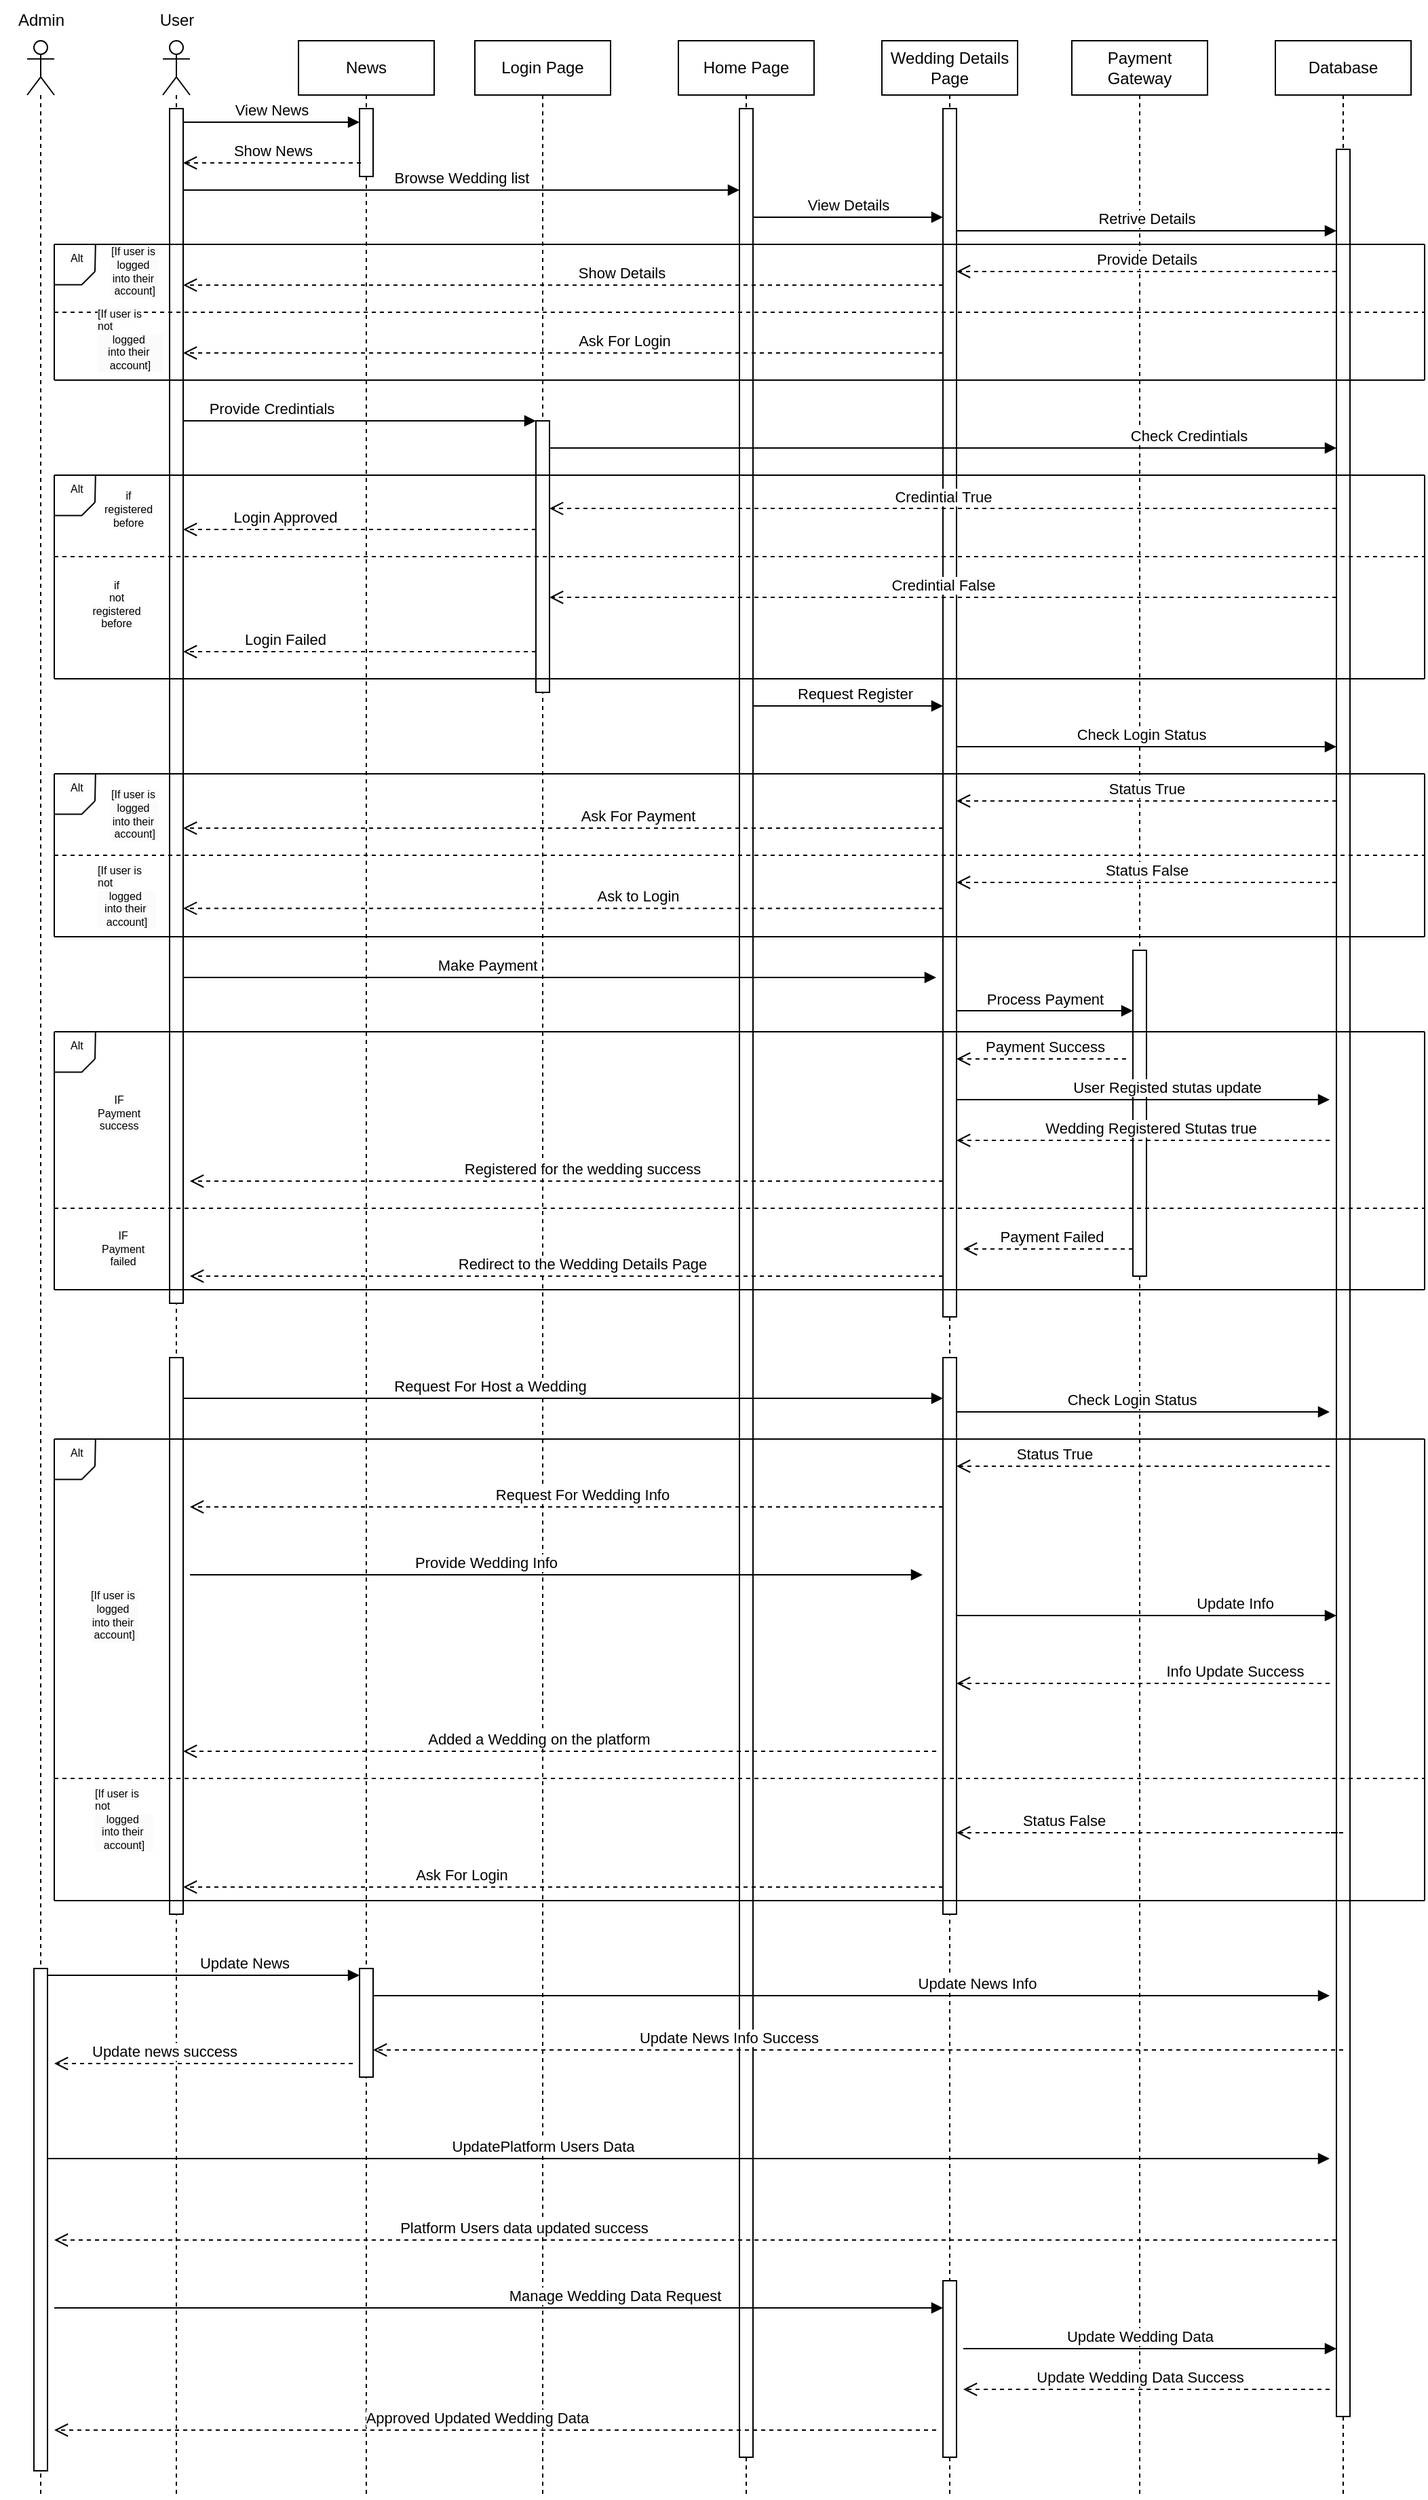 <mxfile version="24.9.0">
  <diagram name="Page-1" id="2YBvvXClWsGukQMizWep">
    <mxGraphModel dx="1313" dy="653" grid="1" gridSize="10" guides="1" tooltips="1" connect="1" arrows="1" fold="1" page="0" pageScale="1" pageWidth="850" pageHeight="1100" math="0" shadow="0">
      <root>
        <mxCell id="0" />
        <mxCell id="1" parent="0" />
        <mxCell id="YkjOAX1IHBf8FVNzUi4x-3" value="" style="shape=umlLifeline;perimeter=lifelinePerimeter;whiteSpace=wrap;html=1;container=1;dropTarget=0;collapsible=0;recursiveResize=0;outlineConnect=0;portConstraint=eastwest;newEdgeStyle={&quot;curved&quot;:0,&quot;rounded&quot;:0};participant=umlActor;" vertex="1" parent="1">
          <mxGeometry x="140" y="110" width="20" height="1810" as="geometry" />
        </mxCell>
        <mxCell id="YkjOAX1IHBf8FVNzUi4x-15" value="" style="html=1;points=[[0,0,0,0,5],[0,1,0,0,-5],[1,0,0,0,5],[1,1,0,0,-5]];perimeter=orthogonalPerimeter;outlineConnect=0;targetShapes=umlLifeline;portConstraint=eastwest;newEdgeStyle={&quot;curved&quot;:0,&quot;rounded&quot;:0};" vertex="1" parent="YkjOAX1IHBf8FVNzUi4x-3">
          <mxGeometry x="5" y="50" width="10" height="880" as="geometry" />
        </mxCell>
        <mxCell id="YkjOAX1IHBf8FVNzUi4x-68" value="" style="html=1;points=[[0,0,0,0,5],[0,1,0,0,-5],[1,0,0,0,5],[1,1,0,0,-5]];perimeter=orthogonalPerimeter;outlineConnect=0;targetShapes=umlLifeline;portConstraint=eastwest;newEdgeStyle={&quot;curved&quot;:0,&quot;rounded&quot;:0};" vertex="1" parent="YkjOAX1IHBf8FVNzUi4x-3">
          <mxGeometry x="5" y="970" width="10" height="410" as="geometry" />
        </mxCell>
        <mxCell id="YkjOAX1IHBf8FVNzUi4x-4" value="" style="shape=umlLifeline;perimeter=lifelinePerimeter;whiteSpace=wrap;html=1;container=1;dropTarget=0;collapsible=0;recursiveResize=0;outlineConnect=0;portConstraint=eastwest;newEdgeStyle={&quot;curved&quot;:0,&quot;rounded&quot;:0};participant=umlActor;labelBackgroundColor=none;size=40;" vertex="1" parent="1">
          <mxGeometry x="40" y="110" width="20" height="1810" as="geometry" />
        </mxCell>
        <mxCell id="YkjOAX1IHBf8FVNzUi4x-18" value="" style="html=1;points=[[0,0,0,0,5],[0,1,0,0,-5],[1,0,0,0,5],[1,1,0,0,-5]];perimeter=orthogonalPerimeter;outlineConnect=0;targetShapes=umlLifeline;portConstraint=eastwest;newEdgeStyle={&quot;curved&quot;:0,&quot;rounded&quot;:0};" vertex="1" parent="YkjOAX1IHBf8FVNzUi4x-4">
          <mxGeometry x="5" y="1420" width="10" height="370" as="geometry" />
        </mxCell>
        <mxCell id="YkjOAX1IHBf8FVNzUi4x-5" value="Home Page" style="shape=umlLifeline;perimeter=lifelinePerimeter;whiteSpace=wrap;html=1;container=1;dropTarget=0;collapsible=0;recursiveResize=0;outlineConnect=0;portConstraint=eastwest;newEdgeStyle={&quot;curved&quot;:0,&quot;rounded&quot;:0};" vertex="1" parent="1">
          <mxGeometry x="520" y="110" width="100" height="1810" as="geometry" />
        </mxCell>
        <mxCell id="YkjOAX1IHBf8FVNzUi4x-21" value="" style="html=1;points=[[0,0,0,0,5],[0,1,0,0,-5],[1,0,0,0,5],[1,1,0,0,-5]];perimeter=orthogonalPerimeter;outlineConnect=0;targetShapes=umlLifeline;portConstraint=eastwest;newEdgeStyle={&quot;curved&quot;:0,&quot;rounded&quot;:0};" vertex="1" parent="YkjOAX1IHBf8FVNzUi4x-5">
          <mxGeometry x="45" y="50" width="10" height="1730" as="geometry" />
        </mxCell>
        <mxCell id="YkjOAX1IHBf8FVNzUi4x-6" value="Login Page" style="shape=umlLifeline;perimeter=lifelinePerimeter;whiteSpace=wrap;html=1;container=1;dropTarget=0;collapsible=0;recursiveResize=0;outlineConnect=0;portConstraint=eastwest;newEdgeStyle={&quot;curved&quot;:0,&quot;rounded&quot;:0};" vertex="1" parent="1">
          <mxGeometry x="370" y="110" width="100" height="1810" as="geometry" />
        </mxCell>
        <mxCell id="YkjOAX1IHBf8FVNzUi4x-43" value="" style="html=1;points=[[0,0,0,0,5],[0,1,0,0,-5],[1,0,0,0,5],[1,1,0,0,-5]];perimeter=orthogonalPerimeter;outlineConnect=0;targetShapes=umlLifeline;portConstraint=eastwest;newEdgeStyle={&quot;curved&quot;:0,&quot;rounded&quot;:0};" vertex="1" parent="YkjOAX1IHBf8FVNzUi4x-6">
          <mxGeometry x="45" y="280" width="10" height="200" as="geometry" />
        </mxCell>
        <mxCell id="YkjOAX1IHBf8FVNzUi4x-7" value="Wedding Details Page" style="shape=umlLifeline;perimeter=lifelinePerimeter;whiteSpace=wrap;html=1;container=1;dropTarget=0;collapsible=0;recursiveResize=0;outlineConnect=0;portConstraint=eastwest;newEdgeStyle={&quot;curved&quot;:0,&quot;rounded&quot;:0};" vertex="1" parent="1">
          <mxGeometry x="670" y="110" width="100" height="1810" as="geometry" />
        </mxCell>
        <mxCell id="YkjOAX1IHBf8FVNzUi4x-22" value="" style="html=1;points=[[0,0,0,0,5],[0,1,0,0,-5],[1,0,0,0,5],[1,1,0,0,-5]];perimeter=orthogonalPerimeter;outlineConnect=0;targetShapes=umlLifeline;portConstraint=eastwest;newEdgeStyle={&quot;curved&quot;:0,&quot;rounded&quot;:0};" vertex="1" parent="YkjOAX1IHBf8FVNzUi4x-7">
          <mxGeometry x="45" y="50" width="10" height="890" as="geometry" />
        </mxCell>
        <mxCell id="YkjOAX1IHBf8FVNzUi4x-81" value="" style="html=1;points=[[0,0,0,0,5],[0,1,0,0,-5],[1,0,0,0,5],[1,1,0,0,-5]];perimeter=orthogonalPerimeter;outlineConnect=0;targetShapes=umlLifeline;portConstraint=eastwest;newEdgeStyle={&quot;curved&quot;:0,&quot;rounded&quot;:0};" vertex="1" parent="YkjOAX1IHBf8FVNzUi4x-7">
          <mxGeometry x="45" y="970" width="10" height="410" as="geometry" />
        </mxCell>
        <mxCell id="YkjOAX1IHBf8FVNzUi4x-88" value="" style="html=1;points=[[0,0,0,0,5],[0,1,0,0,-5],[1,0,0,0,5],[1,1,0,0,-5]];perimeter=orthogonalPerimeter;outlineConnect=0;targetShapes=umlLifeline;portConstraint=eastwest;newEdgeStyle={&quot;curved&quot;:0,&quot;rounded&quot;:0};" vertex="1" parent="YkjOAX1IHBf8FVNzUi4x-7">
          <mxGeometry x="45" y="1650" width="10" height="130" as="geometry" />
        </mxCell>
        <mxCell id="YkjOAX1IHBf8FVNzUi4x-8" value="Database" style="shape=umlLifeline;perimeter=lifelinePerimeter;whiteSpace=wrap;html=1;container=1;dropTarget=0;collapsible=0;recursiveResize=0;outlineConnect=0;portConstraint=eastwest;newEdgeStyle={&quot;curved&quot;:0,&quot;rounded&quot;:0};" vertex="1" parent="1">
          <mxGeometry x="960" y="110" width="100" height="1810" as="geometry" />
        </mxCell>
        <mxCell id="YkjOAX1IHBf8FVNzUi4x-23" value="" style="html=1;points=[[0,0,0,0,5],[0,1,0,0,-5],[1,0,0,0,5],[1,1,0,0,-5]];perimeter=orthogonalPerimeter;outlineConnect=0;targetShapes=umlLifeline;portConstraint=eastwest;newEdgeStyle={&quot;curved&quot;:0,&quot;rounded&quot;:0};" vertex="1" parent="YkjOAX1IHBf8FVNzUi4x-8">
          <mxGeometry x="45" y="80" width="10" height="1670" as="geometry" />
        </mxCell>
        <mxCell id="YkjOAX1IHBf8FVNzUi4x-9" value="Payment Gateway" style="shape=umlLifeline;perimeter=lifelinePerimeter;whiteSpace=wrap;html=1;container=1;dropTarget=0;collapsible=0;recursiveResize=0;outlineConnect=0;portConstraint=eastwest;newEdgeStyle={&quot;curved&quot;:0,&quot;rounded&quot;:0};" vertex="1" parent="1">
          <mxGeometry x="810" y="110" width="100" height="1810" as="geometry" />
        </mxCell>
        <mxCell id="YkjOAX1IHBf8FVNzUi4x-24" value="" style="html=1;points=[[0,0,0,0,5],[0,1,0,0,-5],[1,0,0,0,5],[1,1,0,0,-5]];perimeter=orthogonalPerimeter;outlineConnect=0;targetShapes=umlLifeline;portConstraint=eastwest;newEdgeStyle={&quot;curved&quot;:0,&quot;rounded&quot;:0};" vertex="1" parent="YkjOAX1IHBf8FVNzUi4x-9">
          <mxGeometry x="45" y="670" width="10" height="240" as="geometry" />
        </mxCell>
        <mxCell id="YkjOAX1IHBf8FVNzUi4x-10" value="News" style="shape=umlLifeline;perimeter=lifelinePerimeter;whiteSpace=wrap;html=1;container=1;dropTarget=0;collapsible=0;recursiveResize=0;outlineConnect=0;portConstraint=eastwest;newEdgeStyle={&quot;curved&quot;:0,&quot;rounded&quot;:0};" vertex="1" parent="1">
          <mxGeometry x="240" y="110" width="100" height="1810" as="geometry" />
        </mxCell>
        <mxCell id="YkjOAX1IHBf8FVNzUi4x-19" value="" style="html=1;points=[[0,0,0,0,5],[0,1,0,0,-5],[1,0,0,0,5],[1,1,0,0,-5]];perimeter=orthogonalPerimeter;outlineConnect=0;targetShapes=umlLifeline;portConstraint=eastwest;newEdgeStyle={&quot;curved&quot;:0,&quot;rounded&quot;:0};" vertex="1" parent="YkjOAX1IHBf8FVNzUi4x-10">
          <mxGeometry x="45" y="50" width="10" height="50" as="geometry" />
        </mxCell>
        <mxCell id="YkjOAX1IHBf8FVNzUi4x-79" value="" style="html=1;points=[[0,0,0,0,5],[0,1,0,0,-5],[1,0,0,0,5],[1,1,0,0,-5]];perimeter=orthogonalPerimeter;outlineConnect=0;targetShapes=umlLifeline;portConstraint=eastwest;newEdgeStyle={&quot;curved&quot;:0,&quot;rounded&quot;:0};" vertex="1" parent="YkjOAX1IHBf8FVNzUi4x-10">
          <mxGeometry x="45" y="1420" width="10" height="80" as="geometry" />
        </mxCell>
        <mxCell id="YkjOAX1IHBf8FVNzUi4x-11" value="Admin" style="text;html=1;align=center;verticalAlign=middle;resizable=0;points=[];autosize=1;strokeColor=none;fillColor=none;" vertex="1" parent="1">
          <mxGeometry x="20" y="80" width="60" height="30" as="geometry" />
        </mxCell>
        <mxCell id="YkjOAX1IHBf8FVNzUi4x-14" value="User" style="text;html=1;align=center;verticalAlign=middle;resizable=0;points=[];autosize=1;strokeColor=none;fillColor=none;" vertex="1" parent="1">
          <mxGeometry x="125" y="80" width="50" height="30" as="geometry" />
        </mxCell>
        <mxCell id="YkjOAX1IHBf8FVNzUi4x-30" value="View News" style="html=1;verticalAlign=bottom;startArrow=none;endArrow=block;startSize=8;curved=0;rounded=0;startFill=0;entryX=0;entryY=0;entryDx=0;entryDy=5;entryPerimeter=0;" edge="1" parent="1">
          <mxGeometry relative="1" as="geometry">
            <mxPoint x="155" y="170" as="sourcePoint" />
            <mxPoint x="285.0" y="170" as="targetPoint" />
          </mxGeometry>
        </mxCell>
        <mxCell id="YkjOAX1IHBf8FVNzUi4x-38" value="Show News" style="html=1;verticalAlign=bottom;endArrow=open;dashed=1;endSize=8;curved=0;rounded=0;exitX=0.1;exitY=0.758;exitDx=0;exitDy=0;exitPerimeter=0;" edge="1" parent="1">
          <mxGeometry relative="1" as="geometry">
            <mxPoint x="155" y="200" as="targetPoint" />
            <mxPoint x="286.0" y="200" as="sourcePoint" />
          </mxGeometry>
        </mxCell>
        <mxCell id="YkjOAX1IHBf8FVNzUi4x-39" value="Browse Wedding list" style="html=1;verticalAlign=bottom;startArrow=none;endArrow=block;startSize=8;curved=0;rounded=0;startFill=0;" edge="1" parent="1" target="YkjOAX1IHBf8FVNzUi4x-21">
          <mxGeometry relative="1" as="geometry">
            <mxPoint x="155" y="220" as="sourcePoint" />
            <mxPoint x="569.5" y="220" as="targetPoint" />
          </mxGeometry>
        </mxCell>
        <mxCell id="YkjOAX1IHBf8FVNzUi4x-40" value="View Details" style="html=1;verticalAlign=bottom;startArrow=none;endArrow=block;startSize=8;curved=0;rounded=0;startFill=0;" edge="1" parent="1">
          <mxGeometry relative="1" as="geometry">
            <mxPoint x="575" y="240" as="sourcePoint" />
            <mxPoint x="715" y="240" as="targetPoint" />
          </mxGeometry>
        </mxCell>
        <mxCell id="YkjOAX1IHBf8FVNzUi4x-41" value="Show Details" style="html=1;verticalAlign=bottom;endArrow=open;dashed=1;endSize=8;curved=0;rounded=0;" edge="1" parent="1">
          <mxGeometry x="-0.153" relative="1" as="geometry">
            <mxPoint x="155.0" y="290" as="targetPoint" />
            <mxPoint x="715" y="290" as="sourcePoint" />
            <mxPoint as="offset" />
          </mxGeometry>
        </mxCell>
        <mxCell id="YkjOAX1IHBf8FVNzUi4x-42" value="Ask For Login" style="html=1;verticalAlign=bottom;endArrow=open;dashed=1;endSize=8;curved=0;rounded=0;" edge="1" parent="1">
          <mxGeometry x="-0.161" relative="1" as="geometry">
            <mxPoint x="155.0" y="340" as="targetPoint" />
            <mxPoint x="715" y="340" as="sourcePoint" />
            <mxPoint as="offset" />
          </mxGeometry>
        </mxCell>
        <mxCell id="YkjOAX1IHBf8FVNzUi4x-44" value="Provide Credintials" style="html=1;verticalAlign=bottom;startArrow=none;endArrow=block;startSize=8;curved=0;rounded=0;startFill=0;" edge="1" parent="1">
          <mxGeometry x="-0.5" relative="1" as="geometry">
            <mxPoint x="155.0" y="390.0" as="sourcePoint" />
            <mxPoint x="415" y="390.0" as="targetPoint" />
            <mxPoint as="offset" />
          </mxGeometry>
        </mxCell>
        <mxCell id="YkjOAX1IHBf8FVNzUi4x-45" value="Check Credintials" style="html=1;verticalAlign=bottom;startArrow=none;endArrow=block;startSize=8;curved=0;rounded=0;startFill=0;" edge="1" parent="1" target="YkjOAX1IHBf8FVNzUi4x-23">
          <mxGeometry x="0.622" relative="1" as="geometry">
            <mxPoint x="425" y="410.0" as="sourcePoint" />
            <mxPoint x="875" y="410.0" as="targetPoint" />
            <mxPoint as="offset" />
          </mxGeometry>
        </mxCell>
        <mxCell id="YkjOAX1IHBf8FVNzUi4x-46" value="Retrive Details" style="html=1;verticalAlign=bottom;startArrow=none;endArrow=block;startSize=8;curved=0;rounded=0;startFill=0;" edge="1" parent="1" target="YkjOAX1IHBf8FVNzUi4x-23">
          <mxGeometry relative="1" as="geometry">
            <mxPoint x="725" y="250" as="sourcePoint" />
            <mxPoint x="875" y="250" as="targetPoint" />
          </mxGeometry>
        </mxCell>
        <mxCell id="YkjOAX1IHBf8FVNzUi4x-47" value="Provide Details" style="html=1;verticalAlign=bottom;endArrow=open;dashed=1;endSize=8;curved=0;rounded=0;" edge="1" parent="1" source="YkjOAX1IHBf8FVNzUi4x-23">
          <mxGeometry relative="1" as="geometry">
            <mxPoint x="725" y="280" as="targetPoint" />
            <mxPoint x="875" y="280" as="sourcePoint" />
            <mxPoint as="offset" />
          </mxGeometry>
        </mxCell>
        <mxCell id="YkjOAX1IHBf8FVNzUi4x-48" value="Credintial True" style="html=1;verticalAlign=bottom;endArrow=open;dashed=1;endSize=8;curved=0;rounded=0;" edge="1" parent="1" source="YkjOAX1IHBf8FVNzUi4x-23">
          <mxGeometry relative="1" as="geometry">
            <mxPoint x="425" y="454.52" as="targetPoint" />
            <mxPoint x="875" y="454.52" as="sourcePoint" />
            <mxPoint as="offset" />
          </mxGeometry>
        </mxCell>
        <mxCell id="YkjOAX1IHBf8FVNzUi4x-49" value="Login Approved" style="html=1;verticalAlign=bottom;endArrow=open;dashed=1;endSize=8;curved=0;rounded=0;" edge="1" parent="1">
          <mxGeometry x="0.423" relative="1" as="geometry">
            <mxPoint x="155" y="470" as="targetPoint" />
            <mxPoint x="415" y="470" as="sourcePoint" />
            <mxPoint as="offset" />
          </mxGeometry>
        </mxCell>
        <mxCell id="YkjOAX1IHBf8FVNzUi4x-50" value="Credintial False" style="html=1;verticalAlign=bottom;endArrow=open;dashed=1;endSize=8;curved=0;rounded=0;" edge="1" parent="1" source="YkjOAX1IHBf8FVNzUi4x-23">
          <mxGeometry relative="1" as="geometry">
            <mxPoint x="425" y="520.0" as="targetPoint" />
            <mxPoint x="875" y="520.0" as="sourcePoint" />
            <mxPoint as="offset" />
          </mxGeometry>
        </mxCell>
        <mxCell id="YkjOAX1IHBf8FVNzUi4x-51" value="Login Failed" style="html=1;verticalAlign=bottom;endArrow=open;dashed=1;endSize=8;curved=0;rounded=0;" edge="1" parent="1">
          <mxGeometry x="0.423" relative="1" as="geometry">
            <mxPoint x="155" y="560" as="targetPoint" />
            <mxPoint x="415" y="560" as="sourcePoint" />
            <mxPoint as="offset" />
          </mxGeometry>
        </mxCell>
        <mxCell id="YkjOAX1IHBf8FVNzUi4x-52" value="Request Register" style="html=1;verticalAlign=bottom;startArrow=none;endArrow=block;startSize=8;curved=0;rounded=0;startFill=0;" edge="1" parent="1">
          <mxGeometry x="0.071" relative="1" as="geometry">
            <mxPoint x="575" y="600" as="sourcePoint" />
            <mxPoint x="715" y="600" as="targetPoint" />
            <mxPoint as="offset" />
          </mxGeometry>
        </mxCell>
        <mxCell id="YkjOAX1IHBf8FVNzUi4x-53" value="Check Login Status" style="html=1;verticalAlign=bottom;startArrow=none;endArrow=block;startSize=8;curved=0;rounded=0;startFill=0;" edge="1" parent="1" target="YkjOAX1IHBf8FVNzUi4x-23">
          <mxGeometry x="-0.029" relative="1" as="geometry">
            <mxPoint x="725" y="630" as="sourcePoint" />
            <mxPoint x="870" y="630" as="targetPoint" />
            <mxPoint as="offset" />
          </mxGeometry>
        </mxCell>
        <mxCell id="YkjOAX1IHBf8FVNzUi4x-54" value="Status True" style="html=1;verticalAlign=bottom;endArrow=open;dashed=1;endSize=8;curved=0;rounded=0;" edge="1" parent="1" source="YkjOAX1IHBf8FVNzUi4x-23">
          <mxGeometry relative="1" as="geometry">
            <mxPoint x="725" y="670" as="targetPoint" />
            <mxPoint x="875" y="670" as="sourcePoint" />
            <mxPoint as="offset" />
          </mxGeometry>
        </mxCell>
        <mxCell id="YkjOAX1IHBf8FVNzUi4x-56" value="Ask For Payment" style="html=1;verticalAlign=bottom;endArrow=open;dashed=1;endSize=8;curved=0;rounded=0;" edge="1" parent="1" target="YkjOAX1IHBf8FVNzUi4x-15">
          <mxGeometry x="-0.196" relative="1" as="geometry">
            <mxPoint x="575" y="690" as="targetPoint" />
            <mxPoint x="715" y="690" as="sourcePoint" />
            <mxPoint as="offset" />
          </mxGeometry>
        </mxCell>
        <mxCell id="YkjOAX1IHBf8FVNzUi4x-57" value="Status False" style="html=1;verticalAlign=bottom;endArrow=open;dashed=1;endSize=8;curved=0;rounded=0;" edge="1" parent="1" source="YkjOAX1IHBf8FVNzUi4x-23">
          <mxGeometry relative="1" as="geometry">
            <mxPoint x="725" y="730.0" as="targetPoint" />
            <mxPoint x="875" y="730.0" as="sourcePoint" />
            <mxPoint as="offset" />
          </mxGeometry>
        </mxCell>
        <mxCell id="YkjOAX1IHBf8FVNzUi4x-58" value="Ask to Login" style="html=1;verticalAlign=bottom;endArrow=open;dashed=1;endSize=8;curved=0;rounded=0;" edge="1" parent="1">
          <mxGeometry x="-0.196" relative="1" as="geometry">
            <mxPoint x="155" y="749.09" as="targetPoint" />
            <mxPoint x="715" y="749.09" as="sourcePoint" />
            <mxPoint as="offset" />
          </mxGeometry>
        </mxCell>
        <mxCell id="YkjOAX1IHBf8FVNzUi4x-59" value="Make Payment" style="html=1;verticalAlign=bottom;startArrow=none;endArrow=block;startSize=8;curved=0;rounded=0;startFill=0;" edge="1" parent="1">
          <mxGeometry x="-0.198" relative="1" as="geometry">
            <mxPoint x="155" y="800" as="sourcePoint" />
            <mxPoint x="710" y="800" as="targetPoint" />
            <mxPoint x="1" as="offset" />
          </mxGeometry>
        </mxCell>
        <mxCell id="YkjOAX1IHBf8FVNzUi4x-61" value="Payment Success" style="html=1;verticalAlign=bottom;endArrow=open;dashed=1;endSize=8;curved=0;rounded=0;" edge="1" parent="1" target="YkjOAX1IHBf8FVNzUi4x-22">
          <mxGeometry x="-0.04" relative="1" as="geometry">
            <mxPoint x="730" y="860" as="targetPoint" />
            <mxPoint x="850" y="860" as="sourcePoint" />
            <mxPoint as="offset" />
          </mxGeometry>
        </mxCell>
        <mxCell id="YkjOAX1IHBf8FVNzUi4x-62" value="Process Payment" style="html=1;verticalAlign=bottom;startArrow=none;endArrow=block;startSize=8;curved=0;rounded=0;startFill=0;" edge="1" parent="1">
          <mxGeometry relative="1" as="geometry">
            <mxPoint x="725" y="824.52" as="sourcePoint" />
            <mxPoint x="855" y="824.52" as="targetPoint" />
            <mxPoint as="offset" />
          </mxGeometry>
        </mxCell>
        <mxCell id="YkjOAX1IHBf8FVNzUi4x-63" value="User Registed stutas update" style="html=1;verticalAlign=bottom;startArrow=none;endArrow=block;startSize=8;curved=0;rounded=0;startFill=0;" edge="1" parent="1" source="YkjOAX1IHBf8FVNzUi4x-22">
          <mxGeometry x="0.127" relative="1" as="geometry">
            <mxPoint x="730" y="890" as="sourcePoint" />
            <mxPoint x="1000" y="890" as="targetPoint" />
            <mxPoint as="offset" />
          </mxGeometry>
        </mxCell>
        <mxCell id="YkjOAX1IHBf8FVNzUi4x-64" value="Registered for the wedding success" style="html=1;verticalAlign=bottom;endArrow=open;dashed=1;endSize=8;curved=0;rounded=0;" edge="1" parent="1">
          <mxGeometry x="-0.04" relative="1" as="geometry">
            <mxPoint x="160" y="950" as="targetPoint" />
            <mxPoint x="715" y="950" as="sourcePoint" />
            <mxPoint as="offset" />
          </mxGeometry>
        </mxCell>
        <mxCell id="YkjOAX1IHBf8FVNzUi4x-65" value="Wedding Registered Stutas true" style="html=1;verticalAlign=bottom;endArrow=open;dashed=1;endSize=8;curved=0;rounded=0;" edge="1" parent="1" target="YkjOAX1IHBf8FVNzUi4x-22">
          <mxGeometry x="-0.04" relative="1" as="geometry">
            <mxPoint x="740" y="920" as="targetPoint" />
            <mxPoint x="1000" y="920" as="sourcePoint" />
            <mxPoint as="offset" />
          </mxGeometry>
        </mxCell>
        <mxCell id="YkjOAX1IHBf8FVNzUi4x-66" value="Payment Failed" style="html=1;verticalAlign=bottom;endArrow=open;dashed=1;endSize=8;curved=0;rounded=0;" edge="1" parent="1">
          <mxGeometry x="-0.04" relative="1" as="geometry">
            <mxPoint x="730" y="1000" as="targetPoint" />
            <mxPoint x="855" y="1000" as="sourcePoint" />
            <mxPoint as="offset" />
          </mxGeometry>
        </mxCell>
        <mxCell id="YkjOAX1IHBf8FVNzUi4x-67" value="Redirect to the Wedding Details Page" style="html=1;verticalAlign=bottom;endArrow=open;dashed=1;endSize=8;curved=0;rounded=0;" edge="1" parent="1">
          <mxGeometry x="-0.04" relative="1" as="geometry">
            <mxPoint x="160" y="1020" as="targetPoint" />
            <mxPoint x="715" y="1020" as="sourcePoint" />
            <mxPoint as="offset" />
          </mxGeometry>
        </mxCell>
        <mxCell id="YkjOAX1IHBf8FVNzUi4x-69" value="Request For Host a Wedding" style="html=1;verticalAlign=bottom;startArrow=none;endArrow=block;startSize=8;curved=0;rounded=0;startFill=0;" edge="1" parent="1">
          <mxGeometry x="-0.198" relative="1" as="geometry">
            <mxPoint x="155" y="1110" as="sourcePoint" />
            <mxPoint x="715" y="1110" as="targetPoint" />
            <mxPoint x="1" as="offset" />
          </mxGeometry>
        </mxCell>
        <mxCell id="YkjOAX1IHBf8FVNzUi4x-70" value="Check Login Status" style="html=1;verticalAlign=bottom;startArrow=none;endArrow=block;startSize=8;curved=0;rounded=0;startFill=0;" edge="1" parent="1">
          <mxGeometry x="-0.029" relative="1" as="geometry">
            <mxPoint x="735" y="1120" as="sourcePoint" />
            <mxPoint x="1000" y="1120" as="targetPoint" />
            <mxPoint as="offset" />
            <Array as="points">
              <mxPoint x="725" y="1120" />
              <mxPoint x="735" y="1120" />
            </Array>
          </mxGeometry>
        </mxCell>
        <mxCell id="YkjOAX1IHBf8FVNzUi4x-71" value="Status True" style="html=1;verticalAlign=bottom;endArrow=open;dashed=1;endSize=8;curved=0;rounded=0;" edge="1" parent="1" target="YkjOAX1IHBf8FVNzUi4x-81">
          <mxGeometry x="0.481" relative="1" as="geometry">
            <mxPoint x="730" y="1160" as="targetPoint" />
            <mxPoint x="1000" y="1160" as="sourcePoint" />
            <mxPoint as="offset" />
          </mxGeometry>
        </mxCell>
        <mxCell id="YkjOAX1IHBf8FVNzUi4x-72" value="Request For Wedding Info" style="html=1;verticalAlign=bottom;endArrow=open;dashed=1;endSize=8;curved=0;rounded=0;" edge="1" parent="1">
          <mxGeometry x="-0.04" relative="1" as="geometry">
            <mxPoint x="160" y="1190" as="targetPoint" />
            <mxPoint x="715" y="1190" as="sourcePoint" />
            <mxPoint as="offset" />
          </mxGeometry>
        </mxCell>
        <mxCell id="YkjOAX1IHBf8FVNzUi4x-73" value="Provide Wedding Info" style="html=1;verticalAlign=bottom;startArrow=none;endArrow=block;startSize=8;curved=0;rounded=0;startFill=0;" edge="1" parent="1">
          <mxGeometry x="-0.198" relative="1" as="geometry">
            <mxPoint x="160" y="1240" as="sourcePoint" />
            <mxPoint x="700" y="1240" as="targetPoint" />
            <mxPoint x="1" as="offset" />
          </mxGeometry>
        </mxCell>
        <mxCell id="YkjOAX1IHBf8FVNzUi4x-74" value="Update Info" style="html=1;verticalAlign=bottom;startArrow=none;endArrow=block;startSize=8;curved=0;rounded=0;startFill=0;" edge="1" parent="1" source="YkjOAX1IHBf8FVNzUi4x-81">
          <mxGeometry x="0.464" relative="1" as="geometry">
            <mxPoint x="740" y="1270" as="sourcePoint" />
            <mxPoint x="1005" y="1270" as="targetPoint" />
            <mxPoint as="offset" />
          </mxGeometry>
        </mxCell>
        <mxCell id="YkjOAX1IHBf8FVNzUi4x-75" value="Info Update Success" style="html=1;verticalAlign=bottom;endArrow=open;dashed=1;endSize=8;curved=0;rounded=0;" edge="1" parent="1" target="YkjOAX1IHBf8FVNzUi4x-81">
          <mxGeometry x="-0.491" relative="1" as="geometry">
            <mxPoint x="740" y="1320" as="targetPoint" />
            <mxPoint x="1000" y="1320" as="sourcePoint" />
            <mxPoint as="offset" />
          </mxGeometry>
        </mxCell>
        <mxCell id="YkjOAX1IHBf8FVNzUi4x-76" value="Added a Wedding on the platform" style="html=1;verticalAlign=bottom;endArrow=open;dashed=1;endSize=8;curved=0;rounded=0;" edge="1" parent="1">
          <mxGeometry x="0.061" relative="1" as="geometry">
            <mxPoint x="155" y="1370" as="targetPoint" />
            <mxPoint x="710" y="1370" as="sourcePoint" />
            <mxPoint x="1" as="offset" />
          </mxGeometry>
        </mxCell>
        <mxCell id="YkjOAX1IHBf8FVNzUi4x-77" value="Status False" style="html=1;verticalAlign=bottom;endArrow=open;dashed=1;endSize=8;curved=0;rounded=0;" edge="1" parent="1" target="YkjOAX1IHBf8FVNzUi4x-81">
          <mxGeometry x="0.481" relative="1" as="geometry">
            <mxPoint x="740" y="1430" as="targetPoint" />
            <mxPoint x="1010" y="1430" as="sourcePoint" />
            <mxPoint as="offset" />
            <Array as="points">
              <mxPoint x="1000" y="1430" />
              <mxPoint x="1010" y="1430" />
            </Array>
          </mxGeometry>
        </mxCell>
        <mxCell id="YkjOAX1IHBf8FVNzUi4x-78" value="Ask For Login" style="html=1;verticalAlign=bottom;endArrow=open;dashed=1;endSize=8;curved=0;rounded=0;" edge="1" parent="1" target="YkjOAX1IHBf8FVNzUi4x-68">
          <mxGeometry x="0.268" relative="1" as="geometry">
            <mxPoint x="160" y="1470" as="targetPoint" />
            <mxPoint x="715" y="1470" as="sourcePoint" />
            <mxPoint as="offset" />
          </mxGeometry>
        </mxCell>
        <mxCell id="YkjOAX1IHBf8FVNzUi4x-80" value="Update News" style="html=1;verticalAlign=bottom;startArrow=none;endArrow=block;startSize=8;curved=0;rounded=0;startFill=0;exitX=1;exitY=0;exitDx=0;exitDy=5;exitPerimeter=0;entryX=0;entryY=0;entryDx=0;entryDy=5;entryPerimeter=0;" edge="1" parent="1" source="YkjOAX1IHBf8FVNzUi4x-18" target="YkjOAX1IHBf8FVNzUi4x-79">
          <mxGeometry x="0.261" relative="1" as="geometry">
            <mxPoint x="50.0" y="1540" as="sourcePoint" />
            <mxPoint x="260" y="1540" as="targetPoint" />
            <mxPoint as="offset" />
          </mxGeometry>
        </mxCell>
        <mxCell id="YkjOAX1IHBf8FVNzUi4x-82" value="Update News Info" style="html=1;verticalAlign=bottom;startArrow=none;endArrow=block;startSize=8;curved=0;rounded=0;startFill=0;" edge="1" parent="1">
          <mxGeometry x="0.261" relative="1" as="geometry">
            <mxPoint x="295" y="1550.0" as="sourcePoint" />
            <mxPoint x="1000" y="1550" as="targetPoint" />
            <mxPoint as="offset" />
          </mxGeometry>
        </mxCell>
        <mxCell id="YkjOAX1IHBf8FVNzUi4x-84" value="Update News Info Success" style="html=1;verticalAlign=bottom;endArrow=open;dashed=1;endSize=8;curved=0;rounded=0;" edge="1" parent="1" target="YkjOAX1IHBf8FVNzUi4x-79">
          <mxGeometry x="0.268" relative="1" as="geometry">
            <mxPoint x="360" y="1590" as="targetPoint" />
            <mxPoint x="1010" y="1590" as="sourcePoint" />
            <mxPoint as="offset" />
          </mxGeometry>
        </mxCell>
        <mxCell id="YkjOAX1IHBf8FVNzUi4x-85" value="Update news success" style="html=1;verticalAlign=bottom;endArrow=open;dashed=1;endSize=8;curved=0;rounded=0;" edge="1" parent="1">
          <mxGeometry x="0.268" relative="1" as="geometry">
            <mxPoint x="60" y="1600" as="targetPoint" />
            <mxPoint x="280" y="1600" as="sourcePoint" />
            <mxPoint as="offset" />
          </mxGeometry>
        </mxCell>
        <mxCell id="YkjOAX1IHBf8FVNzUi4x-86" value="UpdatePlatform Users Data" style="html=1;verticalAlign=bottom;startArrow=none;endArrow=block;startSize=8;curved=0;rounded=0;startFill=0;" edge="1" parent="1">
          <mxGeometry x="-0.228" relative="1" as="geometry">
            <mxPoint x="55.5" y="1670.0" as="sourcePoint" />
            <mxPoint x="1000" y="1670" as="targetPoint" />
            <mxPoint as="offset" />
          </mxGeometry>
        </mxCell>
        <mxCell id="YkjOAX1IHBf8FVNzUi4x-87" value="Platform Users data updated success" style="html=1;verticalAlign=bottom;endArrow=open;dashed=1;endSize=8;curved=0;rounded=0;" edge="1" parent="1">
          <mxGeometry x="0.268" relative="1" as="geometry">
            <mxPoint x="60" y="1730" as="targetPoint" />
            <mxPoint x="1005" y="1730" as="sourcePoint" />
            <mxPoint as="offset" />
          </mxGeometry>
        </mxCell>
        <mxCell id="YkjOAX1IHBf8FVNzUi4x-89" value="Manage Wedding Data Request" style="html=1;verticalAlign=bottom;startArrow=none;endArrow=block;startSize=8;curved=0;rounded=0;startFill=0;" edge="1" parent="1" target="YkjOAX1IHBf8FVNzUi4x-88">
          <mxGeometry x="0.261" relative="1" as="geometry">
            <mxPoint x="60" y="1780" as="sourcePoint" />
            <mxPoint x="280" y="1780" as="targetPoint" />
            <mxPoint as="offset" />
          </mxGeometry>
        </mxCell>
        <mxCell id="YkjOAX1IHBf8FVNzUi4x-90" value="Update Wedding Data" style="html=1;verticalAlign=bottom;startArrow=none;endArrow=block;startSize=8;curved=0;rounded=0;startFill=0;" edge="1" parent="1">
          <mxGeometry x="-0.054" relative="1" as="geometry">
            <mxPoint x="730" y="1810" as="sourcePoint" />
            <mxPoint x="1005" y="1810" as="targetPoint" />
            <mxPoint as="offset" />
          </mxGeometry>
        </mxCell>
        <mxCell id="YkjOAX1IHBf8FVNzUi4x-91" value="Update Wedding Data Success" style="html=1;verticalAlign=bottom;endArrow=open;dashed=1;endSize=8;curved=0;rounded=0;" edge="1" parent="1">
          <mxGeometry x="0.037" relative="1" as="geometry">
            <mxPoint x="730" y="1840" as="targetPoint" />
            <mxPoint x="1000" y="1840" as="sourcePoint" />
            <mxPoint as="offset" />
          </mxGeometry>
        </mxCell>
        <mxCell id="YkjOAX1IHBf8FVNzUi4x-92" value="Approved Updated Wedding Data&amp;nbsp;" style="html=1;verticalAlign=bottom;endArrow=open;dashed=1;endSize=8;curved=0;rounded=0;" edge="1" parent="1">
          <mxGeometry x="0.037" relative="1" as="geometry">
            <mxPoint x="60" y="1870" as="targetPoint" />
            <mxPoint x="710" y="1870" as="sourcePoint" />
            <mxPoint as="offset" />
          </mxGeometry>
        </mxCell>
        <mxCell id="YkjOAX1IHBf8FVNzUi4x-93" value="" style="endArrow=none;html=1;rounded=0;" edge="1" parent="1">
          <mxGeometry width="50" height="50" relative="1" as="geometry">
            <mxPoint x="60" y="260" as="sourcePoint" />
            <mxPoint x="1070" y="260" as="targetPoint" />
          </mxGeometry>
        </mxCell>
        <mxCell id="YkjOAX1IHBf8FVNzUi4x-94" value="" style="endArrow=none;html=1;rounded=0;" edge="1" parent="1">
          <mxGeometry width="50" height="50" relative="1" as="geometry">
            <mxPoint x="60" y="360" as="sourcePoint" />
            <mxPoint x="1070" y="360" as="targetPoint" />
          </mxGeometry>
        </mxCell>
        <mxCell id="YkjOAX1IHBf8FVNzUi4x-95" value="" style="endArrow=none;html=1;rounded=0;" edge="1" parent="1">
          <mxGeometry width="50" height="50" relative="1" as="geometry">
            <mxPoint x="60" y="260" as="sourcePoint" />
            <mxPoint x="60" y="360" as="targetPoint" />
          </mxGeometry>
        </mxCell>
        <mxCell id="YkjOAX1IHBf8FVNzUi4x-96" value="" style="endArrow=none;html=1;rounded=0;" edge="1" parent="1">
          <mxGeometry width="50" height="50" relative="1" as="geometry">
            <mxPoint x="1070" y="260" as="sourcePoint" />
            <mxPoint x="1070" y="360" as="targetPoint" />
          </mxGeometry>
        </mxCell>
        <mxCell id="YkjOAX1IHBf8FVNzUi4x-97" value="" style="endArrow=none;dashed=1;html=1;rounded=0;" edge="1" parent="1">
          <mxGeometry width="50" height="50" relative="1" as="geometry">
            <mxPoint x="60" y="310" as="sourcePoint" />
            <mxPoint x="1070" y="310" as="targetPoint" />
          </mxGeometry>
        </mxCell>
        <mxCell id="YkjOAX1IHBf8FVNzUi4x-98" value="&lt;span style=&quot;text-wrap-mode: nowrap; text-align: center; background-color: rgb(251, 251, 251);&quot;&gt;[If user is&amp;nbsp;&lt;/span&gt;&lt;div style=&quot;text-wrap-mode: nowrap; text-align: center; background-color: rgb(251, 251, 251);&quot;&gt;logged&amp;nbsp;&lt;div&gt;into their&amp;nbsp;&lt;/div&gt;&lt;div&gt;account]&lt;/div&gt;&lt;/div&gt;" style="text;whiteSpace=wrap;html=1;fontSize=8;verticalAlign=middle;" vertex="1" parent="1">
          <mxGeometry x="100" y="260" width="40" height="40" as="geometry" />
        </mxCell>
        <mxCell id="YkjOAX1IHBf8FVNzUi4x-102" value="" style="endArrow=none;html=1;rounded=0;" edge="1" parent="1">
          <mxGeometry width="50" height="50" relative="1" as="geometry">
            <mxPoint x="90.41" y="260" as="sourcePoint" />
            <mxPoint x="90" y="280" as="targetPoint" />
          </mxGeometry>
        </mxCell>
        <mxCell id="YkjOAX1IHBf8FVNzUi4x-103" value="" style="endArrow=none;html=1;rounded=0;" edge="1" parent="1">
          <mxGeometry width="50" height="50" relative="1" as="geometry">
            <mxPoint x="60" y="289.8" as="sourcePoint" />
            <mxPoint x="80" y="289.8" as="targetPoint" />
          </mxGeometry>
        </mxCell>
        <mxCell id="YkjOAX1IHBf8FVNzUi4x-104" value="" style="endArrow=none;html=1;rounded=0;" edge="1" parent="1">
          <mxGeometry width="50" height="50" relative="1" as="geometry">
            <mxPoint x="80" y="290" as="sourcePoint" />
            <mxPoint x="90" y="280" as="targetPoint" />
          </mxGeometry>
        </mxCell>
        <mxCell id="YkjOAX1IHBf8FVNzUi4x-105" value="&lt;div style=&quot;text-align: center;&quot;&gt;&lt;span style=&quot;text-wrap-mode: nowrap; background-color: rgb(251, 251, 251);&quot;&gt;Alt&lt;/span&gt;&lt;/div&gt;" style="text;whiteSpace=wrap;html=1;fontSize=8;verticalAlign=middle;" vertex="1" parent="1">
          <mxGeometry x="70" y="260" width="20" height="20" as="geometry" />
        </mxCell>
        <mxCell id="YkjOAX1IHBf8FVNzUi4x-107" value="&lt;span style=&quot;text-wrap-mode: nowrap; text-align: center; background-color: rgb(251, 251, 251);&quot;&gt;[If user is not&amp;nbsp;&lt;/span&gt;&lt;div style=&quot;text-wrap-mode: nowrap; text-align: center; background-color: rgb(251, 251, 251);&quot;&gt;logged&amp;nbsp;&lt;div&gt;into their&amp;nbsp;&lt;/div&gt;&lt;div&gt;account]&lt;/div&gt;&lt;/div&gt;" style="text;whiteSpace=wrap;html=1;fontSize=8;verticalAlign=middle;" vertex="1" parent="1">
          <mxGeometry x="90" y="310" width="50" height="40" as="geometry" />
        </mxCell>
        <mxCell id="YkjOAX1IHBf8FVNzUi4x-108" value="" style="endArrow=none;html=1;rounded=0;" edge="1" parent="1">
          <mxGeometry width="50" height="50" relative="1" as="geometry">
            <mxPoint x="60" y="430" as="sourcePoint" />
            <mxPoint x="1070" y="430" as="targetPoint" />
          </mxGeometry>
        </mxCell>
        <mxCell id="YkjOAX1IHBf8FVNzUi4x-109" value="" style="endArrow=none;html=1;rounded=0;" edge="1" parent="1">
          <mxGeometry width="50" height="50" relative="1" as="geometry">
            <mxPoint x="60" y="580" as="sourcePoint" />
            <mxPoint x="1070" y="580" as="targetPoint" />
          </mxGeometry>
        </mxCell>
        <mxCell id="YkjOAX1IHBf8FVNzUi4x-110" value="" style="endArrow=none;html=1;rounded=0;" edge="1" parent="1">
          <mxGeometry width="50" height="50" relative="1" as="geometry">
            <mxPoint x="1070" y="430" as="sourcePoint" />
            <mxPoint x="1070" y="580" as="targetPoint" />
          </mxGeometry>
        </mxCell>
        <mxCell id="YkjOAX1IHBf8FVNzUi4x-111" value="" style="endArrow=none;html=1;rounded=0;" edge="1" parent="1">
          <mxGeometry width="50" height="50" relative="1" as="geometry">
            <mxPoint x="60" y="430" as="sourcePoint" />
            <mxPoint x="60" y="580" as="targetPoint" />
          </mxGeometry>
        </mxCell>
        <mxCell id="YkjOAX1IHBf8FVNzUi4x-112" value="" style="endArrow=none;dashed=1;html=1;rounded=0;" edge="1" parent="1">
          <mxGeometry width="50" height="50" relative="1" as="geometry">
            <mxPoint x="60" y="490" as="sourcePoint" />
            <mxPoint x="1070" y="490" as="targetPoint" />
          </mxGeometry>
        </mxCell>
        <mxCell id="YkjOAX1IHBf8FVNzUi4x-113" value="&lt;div style=&quot;text-align: center;&quot;&gt;&lt;span style=&quot;text-wrap-mode: nowrap; background-color: rgb(251, 251, 251);&quot;&gt;if&lt;/span&gt;&lt;/div&gt;&lt;div style=&quot;text-align: center;&quot;&gt;&lt;span style=&quot;text-wrap-mode: nowrap; background-color: rgb(251, 251, 251);&quot;&gt;registered&lt;/span&gt;&lt;/div&gt;&lt;div style=&quot;text-align: center;&quot;&gt;&lt;span style=&quot;text-wrap-mode: nowrap; background-color: rgb(251, 251, 251);&quot;&gt;before&lt;/span&gt;&lt;/div&gt;&lt;div style=&quot;text-align: center;&quot;&gt;&lt;span style=&quot;text-wrap-mode: nowrap; background-color: rgb(251, 251, 251);&quot;&gt;&lt;br&gt;&lt;/span&gt;&lt;/div&gt;" style="text;whiteSpace=wrap;html=1;fontSize=8;verticalAlign=middle;" vertex="1" parent="1">
          <mxGeometry x="95" y="440" width="40" height="40" as="geometry" />
        </mxCell>
        <mxCell id="YkjOAX1IHBf8FVNzUi4x-116" value="" style="endArrow=none;html=1;rounded=0;" edge="1" parent="1">
          <mxGeometry width="50" height="50" relative="1" as="geometry">
            <mxPoint x="60" y="430" as="sourcePoint" />
            <mxPoint x="60" y="430" as="targetPoint" />
          </mxGeometry>
        </mxCell>
        <mxCell id="YkjOAX1IHBf8FVNzUi4x-117" value="" style="endArrow=none;html=1;rounded=0;" edge="1" parent="1">
          <mxGeometry width="50" height="50" relative="1" as="geometry">
            <mxPoint x="90.41" y="840" as="sourcePoint" />
            <mxPoint x="90" y="860" as="targetPoint" />
          </mxGeometry>
        </mxCell>
        <mxCell id="YkjOAX1IHBf8FVNzUi4x-118" value="" style="endArrow=none;html=1;rounded=0;" edge="1" parent="1">
          <mxGeometry width="50" height="50" relative="1" as="geometry">
            <mxPoint x="60" y="869.8" as="sourcePoint" />
            <mxPoint x="80" y="869.8" as="targetPoint" />
          </mxGeometry>
        </mxCell>
        <mxCell id="YkjOAX1IHBf8FVNzUi4x-119" value="" style="endArrow=none;html=1;rounded=0;" edge="1" parent="1">
          <mxGeometry width="50" height="50" relative="1" as="geometry">
            <mxPoint x="80" y="870" as="sourcePoint" />
            <mxPoint x="90" y="860" as="targetPoint" />
          </mxGeometry>
        </mxCell>
        <mxCell id="YkjOAX1IHBf8FVNzUi4x-120" value="&lt;div style=&quot;text-align: center;&quot;&gt;&lt;span style=&quot;text-wrap-mode: nowrap; background-color: rgb(251, 251, 251);&quot;&gt;Alt&lt;/span&gt;&lt;/div&gt;" style="text;whiteSpace=wrap;html=1;fontSize=8;verticalAlign=middle;" vertex="1" parent="1">
          <mxGeometry x="70" y="840" width="20" height="20" as="geometry" />
        </mxCell>
        <mxCell id="YkjOAX1IHBf8FVNzUi4x-121" value="" style="endArrow=none;html=1;rounded=0;" edge="1" parent="1">
          <mxGeometry width="50" height="50" relative="1" as="geometry">
            <mxPoint x="90.41" y="430" as="sourcePoint" />
            <mxPoint x="90" y="450" as="targetPoint" />
          </mxGeometry>
        </mxCell>
        <mxCell id="YkjOAX1IHBf8FVNzUi4x-122" value="" style="endArrow=none;html=1;rounded=0;" edge="1" parent="1">
          <mxGeometry width="50" height="50" relative="1" as="geometry">
            <mxPoint x="60" y="459.8" as="sourcePoint" />
            <mxPoint x="80" y="459.8" as="targetPoint" />
          </mxGeometry>
        </mxCell>
        <mxCell id="YkjOAX1IHBf8FVNzUi4x-123" value="" style="endArrow=none;html=1;rounded=0;" edge="1" parent="1">
          <mxGeometry width="50" height="50" relative="1" as="geometry">
            <mxPoint x="80" y="460" as="sourcePoint" />
            <mxPoint x="90" y="450" as="targetPoint" />
          </mxGeometry>
        </mxCell>
        <mxCell id="YkjOAX1IHBf8FVNzUi4x-124" value="&lt;div style=&quot;text-align: center;&quot;&gt;&lt;span style=&quot;text-wrap-mode: nowrap; background-color: rgb(251, 251, 251);&quot;&gt;Alt&lt;/span&gt;&lt;/div&gt;" style="text;whiteSpace=wrap;html=1;fontSize=8;verticalAlign=middle;" vertex="1" parent="1">
          <mxGeometry x="70" y="430" width="20" height="20" as="geometry" />
        </mxCell>
        <mxCell id="YkjOAX1IHBf8FVNzUi4x-125" value="" style="endArrow=none;html=1;rounded=0;" edge="1" parent="1">
          <mxGeometry width="50" height="50" relative="1" as="geometry">
            <mxPoint x="60" y="650" as="sourcePoint" />
            <mxPoint x="1070" y="650" as="targetPoint" />
          </mxGeometry>
        </mxCell>
        <mxCell id="YkjOAX1IHBf8FVNzUi4x-126" value="" style="endArrow=none;html=1;rounded=0;" edge="1" parent="1">
          <mxGeometry width="50" height="50" relative="1" as="geometry">
            <mxPoint x="60" y="770" as="sourcePoint" />
            <mxPoint x="1070" y="770" as="targetPoint" />
          </mxGeometry>
        </mxCell>
        <mxCell id="YkjOAX1IHBf8FVNzUi4x-127" value="" style="endArrow=none;html=1;rounded=0;" edge="1" parent="1">
          <mxGeometry width="50" height="50" relative="1" as="geometry">
            <mxPoint x="1070" y="650" as="sourcePoint" />
            <mxPoint x="1070" y="770" as="targetPoint" />
          </mxGeometry>
        </mxCell>
        <mxCell id="YkjOAX1IHBf8FVNzUi4x-128" value="" style="endArrow=none;dashed=1;html=1;rounded=0;" edge="1" parent="1">
          <mxGeometry width="50" height="50" relative="1" as="geometry">
            <mxPoint x="60" y="710" as="sourcePoint" />
            <mxPoint x="1070" y="710" as="targetPoint" />
          </mxGeometry>
        </mxCell>
        <mxCell id="YkjOAX1IHBf8FVNzUi4x-129" value="" style="endArrow=none;html=1;rounded=0;" edge="1" parent="1">
          <mxGeometry width="50" height="50" relative="1" as="geometry">
            <mxPoint x="60" y="650" as="sourcePoint" />
            <mxPoint x="60" y="770" as="targetPoint" />
          </mxGeometry>
        </mxCell>
        <mxCell id="YkjOAX1IHBf8FVNzUi4x-130" value="" style="endArrow=none;html=1;rounded=0;" edge="1" parent="1">
          <mxGeometry width="50" height="50" relative="1" as="geometry">
            <mxPoint x="90.41" y="650" as="sourcePoint" />
            <mxPoint x="90" y="670" as="targetPoint" />
          </mxGeometry>
        </mxCell>
        <mxCell id="YkjOAX1IHBf8FVNzUi4x-131" value="" style="endArrow=none;html=1;rounded=0;" edge="1" parent="1">
          <mxGeometry width="50" height="50" relative="1" as="geometry">
            <mxPoint x="60" y="679.8" as="sourcePoint" />
            <mxPoint x="80" y="679.8" as="targetPoint" />
          </mxGeometry>
        </mxCell>
        <mxCell id="YkjOAX1IHBf8FVNzUi4x-132" value="" style="endArrow=none;html=1;rounded=0;" edge="1" parent="1">
          <mxGeometry width="50" height="50" relative="1" as="geometry">
            <mxPoint x="80" y="680" as="sourcePoint" />
            <mxPoint x="90" y="670" as="targetPoint" />
          </mxGeometry>
        </mxCell>
        <mxCell id="YkjOAX1IHBf8FVNzUi4x-133" value="&lt;div style=&quot;text-align: center;&quot;&gt;&lt;span style=&quot;text-wrap-mode: nowrap; background-color: rgb(251, 251, 251);&quot;&gt;Alt&lt;/span&gt;&lt;/div&gt;" style="text;whiteSpace=wrap;html=1;fontSize=8;verticalAlign=middle;" vertex="1" parent="1">
          <mxGeometry x="70" y="650" width="20" height="20" as="geometry" />
        </mxCell>
        <mxCell id="YkjOAX1IHBf8FVNzUi4x-134" value="" style="endArrow=none;html=1;rounded=0;" edge="1" parent="1">
          <mxGeometry width="50" height="50" relative="1" as="geometry">
            <mxPoint x="60" y="840" as="sourcePoint" />
            <mxPoint x="1070" y="840" as="targetPoint" />
          </mxGeometry>
        </mxCell>
        <mxCell id="YkjOAX1IHBf8FVNzUi4x-135" value="" style="endArrow=none;html=1;rounded=0;" edge="1" parent="1">
          <mxGeometry width="50" height="50" relative="1" as="geometry">
            <mxPoint x="60" y="1030" as="sourcePoint" />
            <mxPoint x="1070" y="1030" as="targetPoint" />
          </mxGeometry>
        </mxCell>
        <mxCell id="YkjOAX1IHBf8FVNzUi4x-136" value="" style="endArrow=none;dashed=1;html=1;rounded=0;" edge="1" parent="1">
          <mxGeometry width="50" height="50" relative="1" as="geometry">
            <mxPoint x="60" y="970" as="sourcePoint" />
            <mxPoint x="1070" y="970" as="targetPoint" />
          </mxGeometry>
        </mxCell>
        <mxCell id="YkjOAX1IHBf8FVNzUi4x-137" value="" style="endArrow=none;html=1;rounded=0;" edge="1" parent="1">
          <mxGeometry width="50" height="50" relative="1" as="geometry">
            <mxPoint x="1070" y="840" as="sourcePoint" />
            <mxPoint x="1070" y="1030" as="targetPoint" />
          </mxGeometry>
        </mxCell>
        <mxCell id="YkjOAX1IHBf8FVNzUi4x-138" value="" style="endArrow=none;html=1;rounded=0;" edge="1" parent="1">
          <mxGeometry width="50" height="50" relative="1" as="geometry">
            <mxPoint x="60" y="840" as="sourcePoint" />
            <mxPoint x="60" y="1030" as="targetPoint" />
          </mxGeometry>
        </mxCell>
        <mxCell id="YkjOAX1IHBf8FVNzUi4x-143" value="" style="endArrow=none;html=1;rounded=0;" edge="1" parent="1">
          <mxGeometry width="50" height="50" relative="1" as="geometry">
            <mxPoint x="90.41" y="1140" as="sourcePoint" />
            <mxPoint x="90" y="1160" as="targetPoint" />
          </mxGeometry>
        </mxCell>
        <mxCell id="YkjOAX1IHBf8FVNzUi4x-144" value="" style="endArrow=none;html=1;rounded=0;" edge="1" parent="1">
          <mxGeometry width="50" height="50" relative="1" as="geometry">
            <mxPoint x="60" y="1169.8" as="sourcePoint" />
            <mxPoint x="80" y="1169.8" as="targetPoint" />
          </mxGeometry>
        </mxCell>
        <mxCell id="YkjOAX1IHBf8FVNzUi4x-145" value="" style="endArrow=none;html=1;rounded=0;" edge="1" parent="1">
          <mxGeometry width="50" height="50" relative="1" as="geometry">
            <mxPoint x="80" y="1170" as="sourcePoint" />
            <mxPoint x="90" y="1160" as="targetPoint" />
          </mxGeometry>
        </mxCell>
        <mxCell id="YkjOAX1IHBf8FVNzUi4x-146" value="&lt;div style=&quot;text-align: center;&quot;&gt;&lt;span style=&quot;text-wrap-mode: nowrap; background-color: rgb(251, 251, 251);&quot;&gt;Alt&lt;/span&gt;&lt;/div&gt;" style="text;whiteSpace=wrap;html=1;fontSize=8;verticalAlign=middle;" vertex="1" parent="1">
          <mxGeometry x="70" y="1140" width="20" height="20" as="geometry" />
        </mxCell>
        <mxCell id="YkjOAX1IHBf8FVNzUi4x-147" value="" style="endArrow=none;html=1;rounded=0;" edge="1" parent="1">
          <mxGeometry width="50" height="50" relative="1" as="geometry">
            <mxPoint x="60" y="1140" as="sourcePoint" />
            <mxPoint x="1070" y="1140" as="targetPoint" />
          </mxGeometry>
        </mxCell>
        <mxCell id="YkjOAX1IHBf8FVNzUi4x-148" value="" style="endArrow=none;html=1;rounded=0;" edge="1" parent="1">
          <mxGeometry width="50" height="50" relative="1" as="geometry">
            <mxPoint x="60" y="1480" as="sourcePoint" />
            <mxPoint x="1070" y="1480" as="targetPoint" />
          </mxGeometry>
        </mxCell>
        <mxCell id="YkjOAX1IHBf8FVNzUi4x-149" value="" style="endArrow=none;dashed=1;html=1;rounded=0;" edge="1" parent="1">
          <mxGeometry width="50" height="50" relative="1" as="geometry">
            <mxPoint x="60" y="1390" as="sourcePoint" />
            <mxPoint x="1070" y="1390" as="targetPoint" />
          </mxGeometry>
        </mxCell>
        <mxCell id="YkjOAX1IHBf8FVNzUi4x-150" value="" style="endArrow=none;html=1;rounded=0;" edge="1" parent="1">
          <mxGeometry width="50" height="50" relative="1" as="geometry">
            <mxPoint x="60" y="1140" as="sourcePoint" />
            <mxPoint x="60" y="1480" as="targetPoint" />
          </mxGeometry>
        </mxCell>
        <mxCell id="YkjOAX1IHBf8FVNzUi4x-151" value="" style="endArrow=none;html=1;rounded=0;" edge="1" parent="1">
          <mxGeometry width="50" height="50" relative="1" as="geometry">
            <mxPoint x="1070" y="1140" as="sourcePoint" />
            <mxPoint x="1070" y="1480" as="targetPoint" />
          </mxGeometry>
        </mxCell>
        <mxCell id="YkjOAX1IHBf8FVNzUi4x-152" value="&lt;div style=&quot;text-align: center;&quot;&gt;&lt;span style=&quot;text-wrap-mode: nowrap; background-color: rgb(251, 251, 251);&quot;&gt;if&lt;/span&gt;&lt;/div&gt;&lt;div style=&quot;text-align: center;&quot;&gt;&lt;span style=&quot;text-wrap-mode: nowrap; background-color: rgb(251, 251, 251);&quot;&gt;not registered&lt;/span&gt;&lt;/div&gt;&lt;div style=&quot;text-align: center;&quot;&gt;&lt;span style=&quot;text-wrap-mode: nowrap; background-color: rgb(251, 251, 251);&quot;&gt;before&lt;/span&gt;&lt;/div&gt;&lt;div style=&quot;text-align: center;&quot;&gt;&lt;span style=&quot;text-wrap-mode: nowrap; background-color: rgb(251, 251, 251);&quot;&gt;&lt;br&gt;&lt;/span&gt;&lt;/div&gt;" style="text;whiteSpace=wrap;html=1;fontSize=8;verticalAlign=middle;" vertex="1" parent="1">
          <mxGeometry x="85" y="510" width="40" height="40" as="geometry" />
        </mxCell>
        <mxCell id="YkjOAX1IHBf8FVNzUi4x-153" value="&lt;div style=&quot;text-align: center;&quot;&gt;&lt;span style=&quot;text-wrap-mode: nowrap; background-color: rgb(251, 251, 251);&quot;&gt;IF&lt;/span&gt;&lt;/div&gt;&lt;div style=&quot;text-align: center;&quot;&gt;&lt;span style=&quot;text-wrap-mode: nowrap; background-color: rgb(251, 251, 251);&quot;&gt;Payment&lt;/span&gt;&lt;/div&gt;&lt;div style=&quot;text-align: center;&quot;&gt;&lt;span style=&quot;text-wrap-mode: nowrap; background-color: rgb(251, 251, 251);&quot;&gt;success&lt;/span&gt;&lt;/div&gt;" style="text;whiteSpace=wrap;html=1;fontSize=8;verticalAlign=middle;" vertex="1" parent="1">
          <mxGeometry x="90" y="880" width="40" height="40" as="geometry" />
        </mxCell>
        <mxCell id="YkjOAX1IHBf8FVNzUi4x-154" value="&lt;div style=&quot;text-align: center;&quot;&gt;&lt;span style=&quot;text-wrap-mode: nowrap; background-color: rgb(251, 251, 251);&quot;&gt;IF&lt;/span&gt;&lt;/div&gt;&lt;div style=&quot;text-align: center;&quot;&gt;&lt;span style=&quot;text-wrap-mode: nowrap; background-color: rgb(251, 251, 251);&quot;&gt;Payment&lt;/span&gt;&lt;/div&gt;&lt;div style=&quot;text-align: center;&quot;&gt;&lt;span style=&quot;text-wrap-mode: nowrap; background-color: rgb(251, 251, 251);&quot;&gt;failed&lt;/span&gt;&lt;/div&gt;" style="text;whiteSpace=wrap;html=1;fontSize=8;verticalAlign=middle;" vertex="1" parent="1">
          <mxGeometry x="92.5" y="980" width="40" height="40" as="geometry" />
        </mxCell>
        <mxCell id="YkjOAX1IHBf8FVNzUi4x-155" value="&lt;span style=&quot;text-wrap-mode: nowrap; text-align: center; background-color: rgb(251, 251, 251);&quot;&gt;[If user is&amp;nbsp;&lt;/span&gt;&lt;div style=&quot;text-wrap-mode: nowrap; text-align: center; background-color: rgb(251, 251, 251);&quot;&gt;logged&amp;nbsp;&lt;div&gt;into their&amp;nbsp;&lt;/div&gt;&lt;div&gt;account]&lt;/div&gt;&lt;/div&gt;" style="text;whiteSpace=wrap;html=1;fontSize=8;verticalAlign=middle;" vertex="1" parent="1">
          <mxGeometry x="100" y="660" width="40" height="40" as="geometry" />
        </mxCell>
        <mxCell id="YkjOAX1IHBf8FVNzUi4x-156" value="&lt;span style=&quot;text-wrap-mode: nowrap; text-align: center; background-color: rgb(251, 251, 251);&quot;&gt;[If user is not&amp;nbsp;&lt;/span&gt;&lt;div style=&quot;text-wrap-mode: nowrap; text-align: center; background-color: rgb(251, 251, 251);&quot;&gt;logged&amp;nbsp;&lt;div&gt;into their&amp;nbsp;&lt;/div&gt;&lt;div&gt;account]&lt;/div&gt;&lt;/div&gt;" style="text;whiteSpace=wrap;html=1;fontSize=8;verticalAlign=middle;" vertex="1" parent="1">
          <mxGeometry x="90" y="720" width="45" height="40" as="geometry" />
        </mxCell>
        <mxCell id="YkjOAX1IHBf8FVNzUi4x-157" value="&lt;span style=&quot;text-wrap-mode: nowrap; text-align: center; background-color: rgb(251, 251, 251);&quot;&gt;[If user is&amp;nbsp;&lt;/span&gt;&lt;div style=&quot;text-wrap-mode: nowrap; text-align: center; background-color: rgb(251, 251, 251);&quot;&gt;logged&amp;nbsp;&lt;div&gt;into their&amp;nbsp;&lt;/div&gt;&lt;div&gt;account]&lt;/div&gt;&lt;/div&gt;" style="text;whiteSpace=wrap;html=1;fontSize=8;verticalAlign=middle;" vertex="1" parent="1">
          <mxGeometry x="85" y="1250" width="40" height="40" as="geometry" />
        </mxCell>
        <mxCell id="YkjOAX1IHBf8FVNzUi4x-158" value="&lt;span style=&quot;text-wrap-mode: nowrap; text-align: center; background-color: rgb(251, 251, 251);&quot;&gt;[If user is not&amp;nbsp;&lt;/span&gt;&lt;div style=&quot;text-wrap-mode: nowrap; text-align: center; background-color: rgb(251, 251, 251);&quot;&gt;logged&amp;nbsp;&lt;div&gt;into their&amp;nbsp;&lt;/div&gt;&lt;div&gt;account]&lt;/div&gt;&lt;/div&gt;" style="text;whiteSpace=wrap;html=1;fontSize=8;verticalAlign=middle;" vertex="1" parent="1">
          <mxGeometry x="87.5" y="1400" width="45" height="40" as="geometry" />
        </mxCell>
      </root>
    </mxGraphModel>
  </diagram>
</mxfile>
